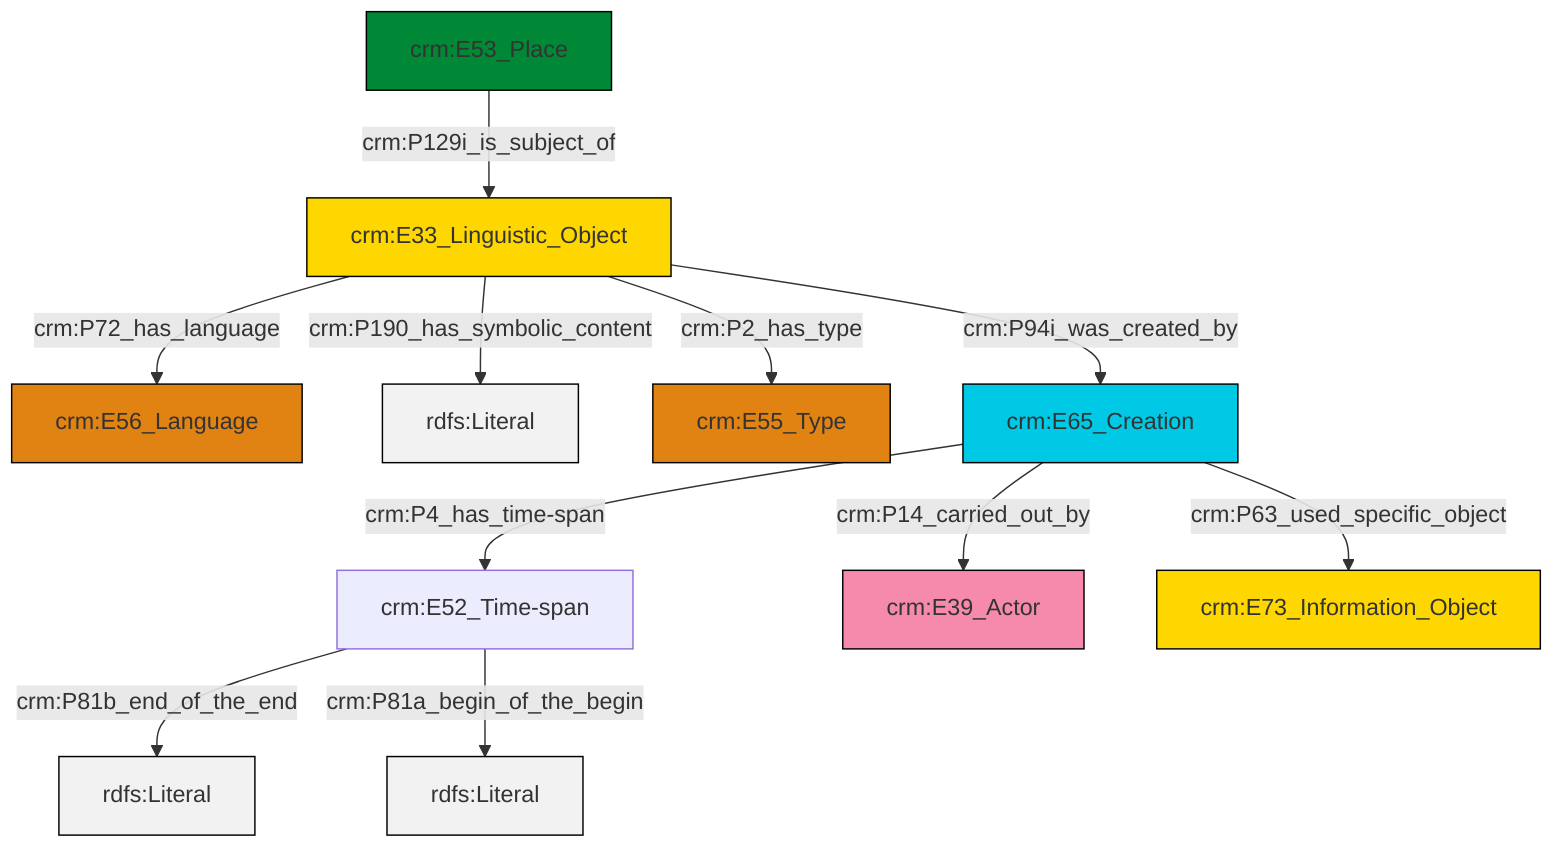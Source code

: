 graph TD
classDef Literal fill:#f2f2f2,stroke:#000000;
classDef CRM_Entity fill:#FFFFFF,stroke:#000000;
classDef Temporal_Entity fill:#00C9E6, stroke:#000000;
classDef Type fill:#E18312, stroke:#000000;
classDef Time-Span fill:#2C9C91, stroke:#000000;
classDef Appellation fill:#FFEB7F, stroke:#000000;
classDef Place fill:#008836, stroke:#000000;
classDef Persistent_Item fill:#B266B2, stroke:#000000;
classDef Conceptual_Object fill:#FFD700, stroke:#000000;
classDef Physical_Thing fill:#D2B48C, stroke:#000000;
classDef Actor fill:#f58aad, stroke:#000000;
classDef PC_Classes fill:#4ce600, stroke:#000000;
classDef Multi fill:#cccccc,stroke:#000000;

0["crm:E52_Time-span"]:::Default -->|crm:P81b_end_of_the_end| 1[rdfs:Literal]:::Literal
4["crm:E33_Linguistic_Object"]:::Conceptual_Object -->|crm:P190_has_symbolic_content| 5[rdfs:Literal]:::Literal
0["crm:E52_Time-span"]:::Default -->|crm:P81a_begin_of_the_begin| 10[rdfs:Literal]:::Literal
8["crm:E53_Place"]:::Place -->|crm:P129i_is_subject_of| 4["crm:E33_Linguistic_Object"]:::Conceptual_Object
4["crm:E33_Linguistic_Object"]:::Conceptual_Object -->|crm:P72_has_language| 2["crm:E56_Language"]:::Type
4["crm:E33_Linguistic_Object"]:::Conceptual_Object -->|crm:P94i_was_created_by| 11["crm:E65_Creation"]:::Temporal_Entity
11["crm:E65_Creation"]:::Temporal_Entity -->|crm:P14_carried_out_by| 14["crm:E39_Actor"]:::Actor
4["crm:E33_Linguistic_Object"]:::Conceptual_Object -->|crm:P2_has_type| 6["crm:E55_Type"]:::Type
11["crm:E65_Creation"]:::Temporal_Entity -->|crm:P63_used_specific_object| 15["crm:E73_Information_Object"]:::Conceptual_Object
11["crm:E65_Creation"]:::Temporal_Entity -->|crm:P4_has_time-span| 0["crm:E52_Time-span"]:::Default